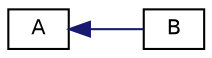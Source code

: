 digraph "Graphical Class Hierarchy"
{
  edge [fontname="Helvetica",fontsize="10",labelfontname="Helvetica",labelfontsize="10"];
  node [fontname="Helvetica",fontsize="10",shape=record];
  rankdir="LR";
  Node0 [label="A",height=0.2,width=0.4,color="black", fillcolor="white", style="filled",URL="$classA.html"];
  Node0 -> Node1 [dir="back",color="midnightblue",fontsize="10",style="solid",fontname="Helvetica"];
  Node1 [label="B",height=0.2,width=0.4,color="black", fillcolor="white", style="filled",URL="$classB.html"];
}
